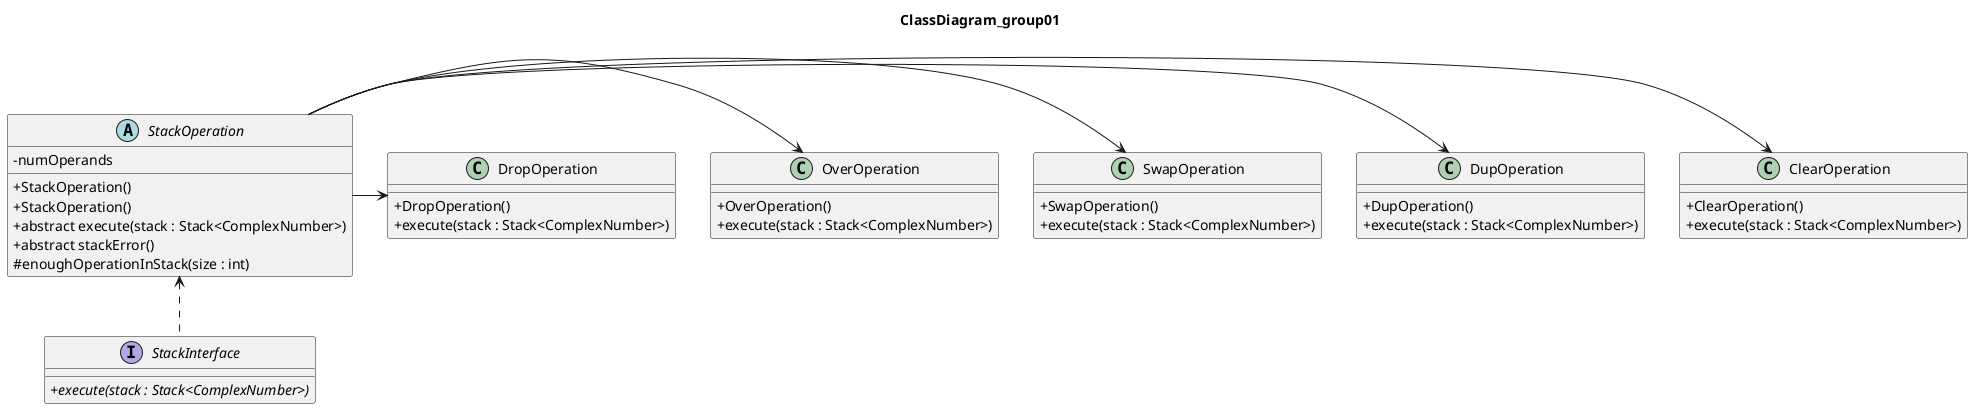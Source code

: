 @startuml ClassDiagram_group01

title ClassDiagram_group01

skinparam ClassAttributeIconSize 0

interface StackInterface{
	+ {abstract} execute(stack : Stack<ComplexNumber>)
}

abstract class StackOperation{
	- numOperands
	+ StackOperation()	
	+ StackOperation()
	+ abstract execute(stack : Stack<ComplexNumber>)
	+ abstract stackError()
	# enoughOperationInStack(size : int)
}

class ClearOperation{
	+ ClearOperation()
	+ execute(stack : Stack<ComplexNumber>)
}

class DropOperation{
	+ DropOperation()
	+ execute(stack : Stack<ComplexNumber>)
}

class DupOperation{
	+ DupOperation()
	+ execute(stack : Stack<ComplexNumber>)
}

class SwapOperation{
	+ SwapOperation()
	+ execute(stack : Stack<ComplexNumber>)
}

class OverOperation{
	+ OverOperation()
	+ execute(stack : Stack<ComplexNumber>)
}

StackOperation <.. StackInterface
StackOperation -> ClearOperation
StackOperation -> DupOperation
StackOperation -> SwapOperation
StackOperation -> OverOperation
StackOperation -> DropOperation

@enduml